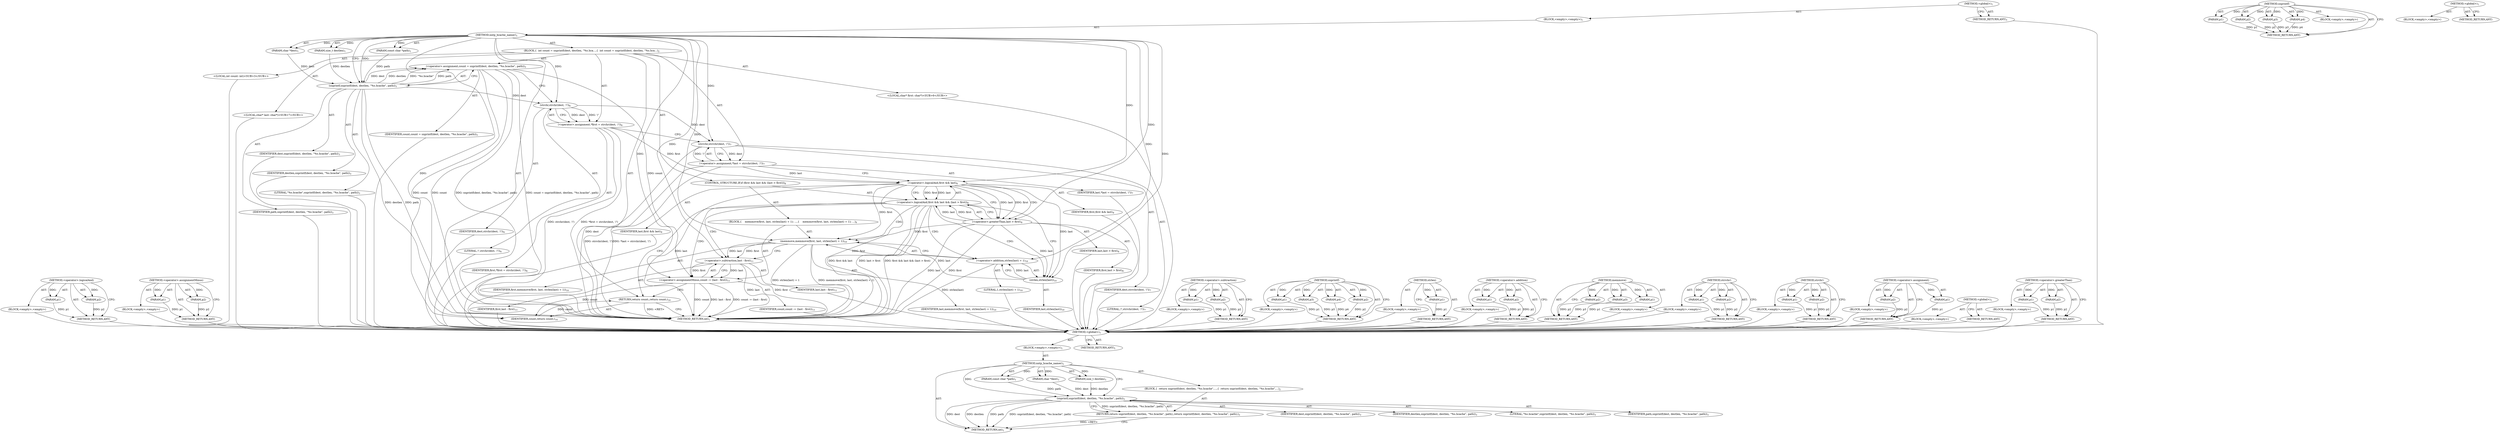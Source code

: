 digraph "&lt;operator&gt;.greaterThan" {
vulnerable_6 [label=<(METHOD,&lt;global&gt;)<SUB>1</SUB>>];
vulnerable_7 [label=<(BLOCK,&lt;empty&gt;,&lt;empty&gt;)<SUB>1</SUB>>];
vulnerable_8 [label=<(METHOD,nntp_hcache_namer)<SUB>1</SUB>>];
vulnerable_9 [label=<(PARAM,const char *path)<SUB>1</SUB>>];
vulnerable_10 [label=<(PARAM,char *dest)<SUB>1</SUB>>];
vulnerable_11 [label=<(PARAM,size_t destlen)<SUB>1</SUB>>];
vulnerable_12 [label=<(BLOCK,{
  return snprintf(dest, destlen, &quot;%s.hcache&quot;,...,{
  return snprintf(dest, destlen, &quot;%s.hcache&quot;,...)<SUB>2</SUB>>];
vulnerable_13 [label=<(RETURN,return snprintf(dest, destlen, &quot;%s.hcache&quot;, path);,return snprintf(dest, destlen, &quot;%s.hcache&quot;, path);)<SUB>3</SUB>>];
vulnerable_14 [label=<(snprintf,snprintf(dest, destlen, &quot;%s.hcache&quot;, path))<SUB>3</SUB>>];
vulnerable_15 [label=<(IDENTIFIER,dest,snprintf(dest, destlen, &quot;%s.hcache&quot;, path))<SUB>3</SUB>>];
vulnerable_16 [label=<(IDENTIFIER,destlen,snprintf(dest, destlen, &quot;%s.hcache&quot;, path))<SUB>3</SUB>>];
vulnerable_17 [label=<(LITERAL,&quot;%s.hcache&quot;,snprintf(dest, destlen, &quot;%s.hcache&quot;, path))<SUB>3</SUB>>];
vulnerable_18 [label=<(IDENTIFIER,path,snprintf(dest, destlen, &quot;%s.hcache&quot;, path))<SUB>3</SUB>>];
vulnerable_19 [label=<(METHOD_RETURN,int)<SUB>1</SUB>>];
vulnerable_21 [label=<(METHOD_RETURN,ANY)<SUB>1</SUB>>];
vulnerable_42 [label=<(METHOD,snprintf)>];
vulnerable_43 [label=<(PARAM,p1)>];
vulnerable_44 [label=<(PARAM,p2)>];
vulnerable_45 [label=<(PARAM,p3)>];
vulnerable_46 [label=<(PARAM,p4)>];
vulnerable_47 [label=<(BLOCK,&lt;empty&gt;,&lt;empty&gt;)>];
vulnerable_48 [label=<(METHOD_RETURN,ANY)>];
vulnerable_36 [label=<(METHOD,&lt;global&gt;)<SUB>1</SUB>>];
vulnerable_37 [label=<(BLOCK,&lt;empty&gt;,&lt;empty&gt;)>];
vulnerable_38 [label=<(METHOD_RETURN,ANY)>];
fixed_103 [label=<(METHOD,&lt;operator&gt;.logicalAnd)>];
fixed_104 [label=<(PARAM,p1)>];
fixed_105 [label=<(PARAM,p2)>];
fixed_106 [label=<(BLOCK,&lt;empty&gt;,&lt;empty&gt;)>];
fixed_107 [label=<(METHOD_RETURN,ANY)>];
fixed_128 [label=<(METHOD,&lt;operator&gt;.assignmentMinus)>];
fixed_129 [label=<(PARAM,p1)>];
fixed_130 [label=<(PARAM,p2)>];
fixed_131 [label=<(BLOCK,&lt;empty&gt;,&lt;empty&gt;)>];
fixed_132 [label=<(METHOD_RETURN,ANY)>];
fixed_6 [label=<(METHOD,&lt;global&gt;)<SUB>1</SUB>>];
fixed_7 [label=<(BLOCK,&lt;empty&gt;,&lt;empty&gt;)<SUB>1</SUB>>];
fixed_8 [label=<(METHOD,nntp_hcache_namer)<SUB>1</SUB>>];
fixed_9 [label=<(PARAM,const char *path)<SUB>1</SUB>>];
fixed_10 [label=<(PARAM,char *dest)<SUB>1</SUB>>];
fixed_11 [label=<(PARAM,size_t destlen)<SUB>1</SUB>>];
fixed_12 [label=<(BLOCK,{
  int count = snprintf(dest, destlen, &quot;%s.hca...,{
  int count = snprintf(dest, destlen, &quot;%s.hca...)<SUB>2</SUB>>];
fixed_13 [label="<(LOCAL,int count: int)<SUB>3</SUB>>"];
fixed_14 [label=<(&lt;operator&gt;.assignment,count = snprintf(dest, destlen, &quot;%s.hcache&quot;, path))<SUB>3</SUB>>];
fixed_15 [label=<(IDENTIFIER,count,count = snprintf(dest, destlen, &quot;%s.hcache&quot;, path))<SUB>3</SUB>>];
fixed_16 [label=<(snprintf,snprintf(dest, destlen, &quot;%s.hcache&quot;, path))<SUB>3</SUB>>];
fixed_17 [label=<(IDENTIFIER,dest,snprintf(dest, destlen, &quot;%s.hcache&quot;, path))<SUB>3</SUB>>];
fixed_18 [label=<(IDENTIFIER,destlen,snprintf(dest, destlen, &quot;%s.hcache&quot;, path))<SUB>3</SUB>>];
fixed_19 [label=<(LITERAL,&quot;%s.hcache&quot;,snprintf(dest, destlen, &quot;%s.hcache&quot;, path))<SUB>3</SUB>>];
fixed_20 [label=<(IDENTIFIER,path,snprintf(dest, destlen, &quot;%s.hcache&quot;, path))<SUB>3</SUB>>];
fixed_21 [label="<(LOCAL,char* first: char*)<SUB>6</SUB>>"];
fixed_22 [label=<(&lt;operator&gt;.assignment,*first = strchr(dest, '/'))<SUB>6</SUB>>];
fixed_23 [label=<(IDENTIFIER,first,*first = strchr(dest, '/'))<SUB>6</SUB>>];
fixed_24 [label=<(strchr,strchr(dest, '/'))<SUB>6</SUB>>];
fixed_25 [label=<(IDENTIFIER,dest,strchr(dest, '/'))<SUB>6</SUB>>];
fixed_26 [label=<(LITERAL,'/',strchr(dest, '/'))<SUB>6</SUB>>];
fixed_27 [label="<(LOCAL,char* last: char*)<SUB>7</SUB>>"];
fixed_28 [label=<(&lt;operator&gt;.assignment,*last = strrchr(dest, '/'))<SUB>7</SUB>>];
fixed_29 [label=<(IDENTIFIER,last,*last = strrchr(dest, '/'))<SUB>7</SUB>>];
fixed_30 [label=<(strrchr,strrchr(dest, '/'))<SUB>7</SUB>>];
fixed_31 [label=<(IDENTIFIER,dest,strrchr(dest, '/'))<SUB>7</SUB>>];
fixed_32 [label=<(LITERAL,'/',strrchr(dest, '/'))<SUB>7</SUB>>];
fixed_33 [label=<(CONTROL_STRUCTURE,IF,if (first &amp;&amp; last &amp;&amp; (last &gt; first)))<SUB>8</SUB>>];
fixed_34 [label=<(&lt;operator&gt;.logicalAnd,first &amp;&amp; last &amp;&amp; (last &gt; first))<SUB>8</SUB>>];
fixed_35 [label=<(&lt;operator&gt;.logicalAnd,first &amp;&amp; last)<SUB>8</SUB>>];
fixed_36 [label=<(IDENTIFIER,first,first &amp;&amp; last)<SUB>8</SUB>>];
fixed_37 [label=<(IDENTIFIER,last,first &amp;&amp; last)<SUB>8</SUB>>];
fixed_38 [label=<(&lt;operator&gt;.greaterThan,last &gt; first)<SUB>8</SUB>>];
fixed_39 [label=<(IDENTIFIER,last,last &gt; first)<SUB>8</SUB>>];
fixed_40 [label=<(IDENTIFIER,first,last &gt; first)<SUB>8</SUB>>];
fixed_41 [label=<(BLOCK,{
    memmove(first, last, strlen(last) + 1);
 ...,{
    memmove(first, last, strlen(last) + 1);
 ...)<SUB>9</SUB>>];
fixed_42 [label=<(memmove,memmove(first, last, strlen(last) + 1))<SUB>10</SUB>>];
fixed_43 [label=<(IDENTIFIER,first,memmove(first, last, strlen(last) + 1))<SUB>10</SUB>>];
fixed_44 [label=<(IDENTIFIER,last,memmove(first, last, strlen(last) + 1))<SUB>10</SUB>>];
fixed_45 [label=<(&lt;operator&gt;.addition,strlen(last) + 1)<SUB>10</SUB>>];
fixed_46 [label=<(strlen,strlen(last))<SUB>10</SUB>>];
fixed_47 [label=<(IDENTIFIER,last,strlen(last))<SUB>10</SUB>>];
fixed_48 [label=<(LITERAL,1,strlen(last) + 1)<SUB>10</SUB>>];
fixed_49 [label=<(&lt;operator&gt;.assignmentMinus,count -= (last - first))<SUB>11</SUB>>];
fixed_50 [label=<(IDENTIFIER,count,count -= (last - first))<SUB>11</SUB>>];
fixed_51 [label=<(&lt;operator&gt;.subtraction,last - first)<SUB>11</SUB>>];
fixed_52 [label=<(IDENTIFIER,last,last - first)<SUB>11</SUB>>];
fixed_53 [label=<(IDENTIFIER,first,last - first)<SUB>11</SUB>>];
fixed_54 [label=<(RETURN,return count;,return count;)<SUB>14</SUB>>];
fixed_55 [label=<(IDENTIFIER,count,return count;)<SUB>14</SUB>>];
fixed_56 [label=<(METHOD_RETURN,int)<SUB>1</SUB>>];
fixed_58 [label=<(METHOD_RETURN,ANY)<SUB>1</SUB>>];
fixed_133 [label=<(METHOD,&lt;operator&gt;.subtraction)>];
fixed_134 [label=<(PARAM,p1)>];
fixed_135 [label=<(PARAM,p2)>];
fixed_136 [label=<(BLOCK,&lt;empty&gt;,&lt;empty&gt;)>];
fixed_137 [label=<(METHOD_RETURN,ANY)>];
fixed_86 [label=<(METHOD,snprintf)>];
fixed_87 [label=<(PARAM,p1)>];
fixed_88 [label=<(PARAM,p2)>];
fixed_89 [label=<(PARAM,p3)>];
fixed_90 [label=<(PARAM,p4)>];
fixed_91 [label=<(BLOCK,&lt;empty&gt;,&lt;empty&gt;)>];
fixed_92 [label=<(METHOD_RETURN,ANY)>];
fixed_124 [label=<(METHOD,strlen)>];
fixed_125 [label=<(PARAM,p1)>];
fixed_126 [label=<(BLOCK,&lt;empty&gt;,&lt;empty&gt;)>];
fixed_127 [label=<(METHOD_RETURN,ANY)>];
fixed_119 [label=<(METHOD,&lt;operator&gt;.addition)>];
fixed_120 [label=<(PARAM,p1)>];
fixed_121 [label=<(PARAM,p2)>];
fixed_122 [label=<(BLOCK,&lt;empty&gt;,&lt;empty&gt;)>];
fixed_123 [label=<(METHOD_RETURN,ANY)>];
fixed_113 [label=<(METHOD,memmove)>];
fixed_114 [label=<(PARAM,p1)>];
fixed_115 [label=<(PARAM,p2)>];
fixed_116 [label=<(PARAM,p3)>];
fixed_117 [label=<(BLOCK,&lt;empty&gt;,&lt;empty&gt;)>];
fixed_118 [label=<(METHOD_RETURN,ANY)>];
fixed_98 [label=<(METHOD,strrchr)>];
fixed_99 [label=<(PARAM,p1)>];
fixed_100 [label=<(PARAM,p2)>];
fixed_101 [label=<(BLOCK,&lt;empty&gt;,&lt;empty&gt;)>];
fixed_102 [label=<(METHOD_RETURN,ANY)>];
fixed_93 [label=<(METHOD,strchr)>];
fixed_94 [label=<(PARAM,p1)>];
fixed_95 [label=<(PARAM,p2)>];
fixed_96 [label=<(BLOCK,&lt;empty&gt;,&lt;empty&gt;)>];
fixed_97 [label=<(METHOD_RETURN,ANY)>];
fixed_81 [label=<(METHOD,&lt;operator&gt;.assignment)>];
fixed_82 [label=<(PARAM,p1)>];
fixed_83 [label=<(PARAM,p2)>];
fixed_84 [label=<(BLOCK,&lt;empty&gt;,&lt;empty&gt;)>];
fixed_85 [label=<(METHOD_RETURN,ANY)>];
fixed_75 [label=<(METHOD,&lt;global&gt;)<SUB>1</SUB>>];
fixed_76 [label=<(BLOCK,&lt;empty&gt;,&lt;empty&gt;)>];
fixed_77 [label=<(METHOD_RETURN,ANY)>];
fixed_108 [label=<(METHOD,&lt;operator&gt;.greaterThan)>];
fixed_109 [label=<(PARAM,p1)>];
fixed_110 [label=<(PARAM,p2)>];
fixed_111 [label=<(BLOCK,&lt;empty&gt;,&lt;empty&gt;)>];
fixed_112 [label=<(METHOD_RETURN,ANY)>];
vulnerable_6 -> vulnerable_7  [key=0, label="AST: "];
vulnerable_6 -> vulnerable_21  [key=0, label="AST: "];
vulnerable_6 -> vulnerable_21  [key=1, label="CFG: "];
vulnerable_7 -> vulnerable_8  [key=0, label="AST: "];
vulnerable_8 -> vulnerable_9  [key=0, label="AST: "];
vulnerable_8 -> vulnerable_9  [key=1, label="DDG: "];
vulnerable_8 -> vulnerable_10  [key=0, label="AST: "];
vulnerable_8 -> vulnerable_10  [key=1, label="DDG: "];
vulnerable_8 -> vulnerable_11  [key=0, label="AST: "];
vulnerable_8 -> vulnerable_11  [key=1, label="DDG: "];
vulnerable_8 -> vulnerable_12  [key=0, label="AST: "];
vulnerable_8 -> vulnerable_19  [key=0, label="AST: "];
vulnerable_8 -> vulnerable_14  [key=0, label="CFG: "];
vulnerable_8 -> vulnerable_14  [key=1, label="DDG: "];
vulnerable_9 -> vulnerable_14  [key=0, label="DDG: path"];
vulnerable_10 -> vulnerable_14  [key=0, label="DDG: dest"];
vulnerable_11 -> vulnerable_14  [key=0, label="DDG: destlen"];
vulnerable_12 -> vulnerable_13  [key=0, label="AST: "];
vulnerable_13 -> vulnerable_14  [key=0, label="AST: "];
vulnerable_13 -> vulnerable_19  [key=0, label="CFG: "];
vulnerable_13 -> vulnerable_19  [key=1, label="DDG: &lt;RET&gt;"];
vulnerable_14 -> vulnerable_15  [key=0, label="AST: "];
vulnerable_14 -> vulnerable_16  [key=0, label="AST: "];
vulnerable_14 -> vulnerable_17  [key=0, label="AST: "];
vulnerable_14 -> vulnerable_18  [key=0, label="AST: "];
vulnerable_14 -> vulnerable_13  [key=0, label="CFG: "];
vulnerable_14 -> vulnerable_13  [key=1, label="DDG: snprintf(dest, destlen, &quot;%s.hcache&quot;, path)"];
vulnerable_14 -> vulnerable_19  [key=0, label="DDG: dest"];
vulnerable_14 -> vulnerable_19  [key=1, label="DDG: destlen"];
vulnerable_14 -> vulnerable_19  [key=2, label="DDG: path"];
vulnerable_14 -> vulnerable_19  [key=3, label="DDG: snprintf(dest, destlen, &quot;%s.hcache&quot;, path)"];
vulnerable_42 -> vulnerable_43  [key=0, label="AST: "];
vulnerable_42 -> vulnerable_43  [key=1, label="DDG: "];
vulnerable_42 -> vulnerable_47  [key=0, label="AST: "];
vulnerable_42 -> vulnerable_44  [key=0, label="AST: "];
vulnerable_42 -> vulnerable_44  [key=1, label="DDG: "];
vulnerable_42 -> vulnerable_48  [key=0, label="AST: "];
vulnerable_42 -> vulnerable_48  [key=1, label="CFG: "];
vulnerable_42 -> vulnerable_45  [key=0, label="AST: "];
vulnerable_42 -> vulnerable_45  [key=1, label="DDG: "];
vulnerable_42 -> vulnerable_46  [key=0, label="AST: "];
vulnerable_42 -> vulnerable_46  [key=1, label="DDG: "];
vulnerable_43 -> vulnerable_48  [key=0, label="DDG: p1"];
vulnerable_44 -> vulnerable_48  [key=0, label="DDG: p2"];
vulnerable_45 -> vulnerable_48  [key=0, label="DDG: p3"];
vulnerable_46 -> vulnerable_48  [key=0, label="DDG: p4"];
vulnerable_36 -> vulnerable_37  [key=0, label="AST: "];
vulnerable_36 -> vulnerable_38  [key=0, label="AST: "];
vulnerable_36 -> vulnerable_38  [key=1, label="CFG: "];
fixed_103 -> fixed_104  [key=0, label="AST: "];
fixed_103 -> fixed_104  [key=1, label="DDG: "];
fixed_103 -> fixed_106  [key=0, label="AST: "];
fixed_103 -> fixed_105  [key=0, label="AST: "];
fixed_103 -> fixed_105  [key=1, label="DDG: "];
fixed_103 -> fixed_107  [key=0, label="AST: "];
fixed_103 -> fixed_107  [key=1, label="CFG: "];
fixed_104 -> fixed_107  [key=0, label="DDG: p1"];
fixed_105 -> fixed_107  [key=0, label="DDG: p2"];
fixed_106 -> vulnerable_6  [key=0];
fixed_107 -> vulnerable_6  [key=0];
fixed_128 -> fixed_129  [key=0, label="AST: "];
fixed_128 -> fixed_129  [key=1, label="DDG: "];
fixed_128 -> fixed_131  [key=0, label="AST: "];
fixed_128 -> fixed_130  [key=0, label="AST: "];
fixed_128 -> fixed_130  [key=1, label="DDG: "];
fixed_128 -> fixed_132  [key=0, label="AST: "];
fixed_128 -> fixed_132  [key=1, label="CFG: "];
fixed_129 -> fixed_132  [key=0, label="DDG: p1"];
fixed_130 -> fixed_132  [key=0, label="DDG: p2"];
fixed_131 -> vulnerable_6  [key=0];
fixed_132 -> vulnerable_6  [key=0];
fixed_6 -> fixed_7  [key=0, label="AST: "];
fixed_6 -> fixed_58  [key=0, label="AST: "];
fixed_6 -> fixed_58  [key=1, label="CFG: "];
fixed_7 -> fixed_8  [key=0, label="AST: "];
fixed_8 -> fixed_9  [key=0, label="AST: "];
fixed_8 -> fixed_9  [key=1, label="DDG: "];
fixed_8 -> fixed_10  [key=0, label="AST: "];
fixed_8 -> fixed_10  [key=1, label="DDG: "];
fixed_8 -> fixed_11  [key=0, label="AST: "];
fixed_8 -> fixed_11  [key=1, label="DDG: "];
fixed_8 -> fixed_12  [key=0, label="AST: "];
fixed_8 -> fixed_56  [key=0, label="AST: "];
fixed_8 -> fixed_16  [key=0, label="CFG: "];
fixed_8 -> fixed_16  [key=1, label="DDG: "];
fixed_8 -> fixed_55  [key=0, label="DDG: "];
fixed_8 -> fixed_24  [key=0, label="DDG: "];
fixed_8 -> fixed_30  [key=0, label="DDG: "];
fixed_8 -> fixed_35  [key=0, label="DDG: "];
fixed_8 -> fixed_38  [key=0, label="DDG: "];
fixed_8 -> fixed_42  [key=0, label="DDG: "];
fixed_8 -> fixed_49  [key=0, label="DDG: "];
fixed_8 -> fixed_45  [key=0, label="DDG: "];
fixed_8 -> fixed_51  [key=0, label="DDG: "];
fixed_8 -> fixed_46  [key=0, label="DDG: "];
fixed_9 -> fixed_16  [key=0, label="DDG: path"];
fixed_10 -> fixed_16  [key=0, label="DDG: dest"];
fixed_11 -> fixed_16  [key=0, label="DDG: destlen"];
fixed_12 -> fixed_13  [key=0, label="AST: "];
fixed_12 -> fixed_14  [key=0, label="AST: "];
fixed_12 -> fixed_21  [key=0, label="AST: "];
fixed_12 -> fixed_22  [key=0, label="AST: "];
fixed_12 -> fixed_27  [key=0, label="AST: "];
fixed_12 -> fixed_28  [key=0, label="AST: "];
fixed_12 -> fixed_33  [key=0, label="AST: "];
fixed_12 -> fixed_54  [key=0, label="AST: "];
fixed_13 -> vulnerable_6  [key=0];
fixed_14 -> fixed_15  [key=0, label="AST: "];
fixed_14 -> fixed_16  [key=0, label="AST: "];
fixed_14 -> fixed_24  [key=0, label="CFG: "];
fixed_14 -> fixed_56  [key=0, label="DDG: count"];
fixed_14 -> fixed_56  [key=1, label="DDG: snprintf(dest, destlen, &quot;%s.hcache&quot;, path)"];
fixed_14 -> fixed_56  [key=2, label="DDG: count = snprintf(dest, destlen, &quot;%s.hcache&quot;, path)"];
fixed_14 -> fixed_55  [key=0, label="DDG: count"];
fixed_14 -> fixed_49  [key=0, label="DDG: count"];
fixed_15 -> vulnerable_6  [key=0];
fixed_16 -> fixed_17  [key=0, label="AST: "];
fixed_16 -> fixed_18  [key=0, label="AST: "];
fixed_16 -> fixed_19  [key=0, label="AST: "];
fixed_16 -> fixed_20  [key=0, label="AST: "];
fixed_16 -> fixed_14  [key=0, label="CFG: "];
fixed_16 -> fixed_14  [key=1, label="DDG: dest"];
fixed_16 -> fixed_14  [key=2, label="DDG: destlen"];
fixed_16 -> fixed_14  [key=3, label="DDG: &quot;%s.hcache&quot;"];
fixed_16 -> fixed_14  [key=4, label="DDG: path"];
fixed_16 -> fixed_56  [key=0, label="DDG: destlen"];
fixed_16 -> fixed_56  [key=1, label="DDG: path"];
fixed_16 -> fixed_24  [key=0, label="DDG: dest"];
fixed_17 -> vulnerable_6  [key=0];
fixed_18 -> vulnerable_6  [key=0];
fixed_19 -> vulnerable_6  [key=0];
fixed_20 -> vulnerable_6  [key=0];
fixed_21 -> vulnerable_6  [key=0];
fixed_22 -> fixed_23  [key=0, label="AST: "];
fixed_22 -> fixed_24  [key=0, label="AST: "];
fixed_22 -> fixed_30  [key=0, label="CFG: "];
fixed_22 -> fixed_56  [key=0, label="DDG: strchr(dest, '/')"];
fixed_22 -> fixed_56  [key=1, label="DDG: *first = strchr(dest, '/')"];
fixed_22 -> fixed_35  [key=0, label="DDG: first"];
fixed_23 -> vulnerable_6  [key=0];
fixed_24 -> fixed_25  [key=0, label="AST: "];
fixed_24 -> fixed_26  [key=0, label="AST: "];
fixed_24 -> fixed_22  [key=0, label="CFG: "];
fixed_24 -> fixed_22  [key=1, label="DDG: dest"];
fixed_24 -> fixed_22  [key=2, label="DDG: '/'"];
fixed_24 -> fixed_30  [key=0, label="DDG: dest"];
fixed_25 -> vulnerable_6  [key=0];
fixed_26 -> vulnerable_6  [key=0];
fixed_27 -> vulnerable_6  [key=0];
fixed_28 -> fixed_29  [key=0, label="AST: "];
fixed_28 -> fixed_30  [key=0, label="AST: "];
fixed_28 -> fixed_35  [key=0, label="CFG: "];
fixed_28 -> fixed_35  [key=1, label="DDG: last"];
fixed_28 -> fixed_56  [key=0, label="DDG: strrchr(dest, '/')"];
fixed_28 -> fixed_56  [key=1, label="DDG: *last = strrchr(dest, '/')"];
fixed_29 -> vulnerable_6  [key=0];
fixed_30 -> fixed_31  [key=0, label="AST: "];
fixed_30 -> fixed_32  [key=0, label="AST: "];
fixed_30 -> fixed_28  [key=0, label="CFG: "];
fixed_30 -> fixed_28  [key=1, label="DDG: dest"];
fixed_30 -> fixed_28  [key=2, label="DDG: '/'"];
fixed_30 -> fixed_56  [key=0, label="DDG: dest"];
fixed_31 -> vulnerable_6  [key=0];
fixed_32 -> vulnerable_6  [key=0];
fixed_33 -> fixed_34  [key=0, label="AST: "];
fixed_33 -> fixed_41  [key=0, label="AST: "];
fixed_34 -> fixed_35  [key=0, label="AST: "];
fixed_34 -> fixed_38  [key=0, label="AST: "];
fixed_34 -> fixed_46  [key=0, label="CFG: "];
fixed_34 -> fixed_46  [key=1, label="CDG: "];
fixed_34 -> fixed_54  [key=0, label="CFG: "];
fixed_34 -> fixed_56  [key=0, label="DDG: first &amp;&amp; last"];
fixed_34 -> fixed_56  [key=1, label="DDG: last &gt; first"];
fixed_34 -> fixed_56  [key=2, label="DDG: first &amp;&amp; last &amp;&amp; (last &gt; first)"];
fixed_34 -> fixed_49  [key=0, label="CDG: "];
fixed_34 -> fixed_42  [key=0, label="CDG: "];
fixed_34 -> fixed_51  [key=0, label="CDG: "];
fixed_34 -> fixed_45  [key=0, label="CDG: "];
fixed_35 -> fixed_36  [key=0, label="AST: "];
fixed_35 -> fixed_37  [key=0, label="AST: "];
fixed_35 -> fixed_34  [key=0, label="CFG: "];
fixed_35 -> fixed_34  [key=1, label="DDG: first"];
fixed_35 -> fixed_34  [key=2, label="DDG: last"];
fixed_35 -> fixed_38  [key=0, label="CFG: "];
fixed_35 -> fixed_38  [key=1, label="DDG: last"];
fixed_35 -> fixed_38  [key=2, label="DDG: first"];
fixed_35 -> fixed_38  [key=3, label="CDG: "];
fixed_35 -> fixed_56  [key=0, label="DDG: first"];
fixed_35 -> fixed_56  [key=1, label="DDG: last"];
fixed_35 -> fixed_42  [key=0, label="DDG: first"];
fixed_35 -> fixed_46  [key=0, label="DDG: last"];
fixed_36 -> vulnerable_6  [key=0];
fixed_37 -> vulnerable_6  [key=0];
fixed_38 -> fixed_39  [key=0, label="AST: "];
fixed_38 -> fixed_40  [key=0, label="AST: "];
fixed_38 -> fixed_34  [key=0, label="CFG: "];
fixed_38 -> fixed_34  [key=1, label="DDG: last"];
fixed_38 -> fixed_34  [key=2, label="DDG: first"];
fixed_38 -> fixed_56  [key=0, label="DDG: last"];
fixed_38 -> fixed_56  [key=1, label="DDG: first"];
fixed_38 -> fixed_42  [key=0, label="DDG: first"];
fixed_38 -> fixed_46  [key=0, label="DDG: last"];
fixed_39 -> vulnerable_6  [key=0];
fixed_40 -> vulnerable_6  [key=0];
fixed_41 -> fixed_42  [key=0, label="AST: "];
fixed_41 -> fixed_49  [key=0, label="AST: "];
fixed_42 -> fixed_43  [key=0, label="AST: "];
fixed_42 -> fixed_44  [key=0, label="AST: "];
fixed_42 -> fixed_45  [key=0, label="AST: "];
fixed_42 -> fixed_51  [key=0, label="CFG: "];
fixed_42 -> fixed_51  [key=1, label="DDG: last"];
fixed_42 -> fixed_51  [key=2, label="DDG: first"];
fixed_42 -> fixed_56  [key=0, label="DDG: strlen(last) + 1"];
fixed_42 -> fixed_56  [key=1, label="DDG: memmove(first, last, strlen(last) + 1)"];
fixed_43 -> vulnerable_6  [key=0];
fixed_44 -> vulnerable_6  [key=0];
fixed_45 -> fixed_46  [key=0, label="AST: "];
fixed_45 -> fixed_48  [key=0, label="AST: "];
fixed_45 -> fixed_42  [key=0, label="CFG: "];
fixed_45 -> fixed_56  [key=0, label="DDG: strlen(last)"];
fixed_46 -> fixed_47  [key=0, label="AST: "];
fixed_46 -> fixed_45  [key=0, label="CFG: "];
fixed_46 -> fixed_45  [key=1, label="DDG: last"];
fixed_46 -> fixed_42  [key=0, label="DDG: last"];
fixed_47 -> vulnerable_6  [key=0];
fixed_48 -> vulnerable_6  [key=0];
fixed_49 -> fixed_50  [key=0, label="AST: "];
fixed_49 -> fixed_51  [key=0, label="AST: "];
fixed_49 -> fixed_54  [key=0, label="CFG: "];
fixed_49 -> fixed_56  [key=0, label="DDG: count"];
fixed_49 -> fixed_56  [key=1, label="DDG: last - first"];
fixed_49 -> fixed_56  [key=2, label="DDG: count -= (last - first)"];
fixed_49 -> fixed_55  [key=0, label="DDG: count"];
fixed_50 -> vulnerable_6  [key=0];
fixed_51 -> fixed_52  [key=0, label="AST: "];
fixed_51 -> fixed_53  [key=0, label="AST: "];
fixed_51 -> fixed_49  [key=0, label="CFG: "];
fixed_51 -> fixed_49  [key=1, label="DDG: last"];
fixed_51 -> fixed_49  [key=2, label="DDG: first"];
fixed_51 -> fixed_56  [key=0, label="DDG: last"];
fixed_51 -> fixed_56  [key=1, label="DDG: first"];
fixed_52 -> vulnerable_6  [key=0];
fixed_53 -> vulnerable_6  [key=0];
fixed_54 -> fixed_55  [key=0, label="AST: "];
fixed_54 -> fixed_56  [key=0, label="CFG: "];
fixed_54 -> fixed_56  [key=1, label="DDG: &lt;RET&gt;"];
fixed_55 -> fixed_54  [key=0, label="DDG: count"];
fixed_56 -> vulnerable_6  [key=0];
fixed_58 -> vulnerable_6  [key=0];
fixed_133 -> fixed_134  [key=0, label="AST: "];
fixed_133 -> fixed_134  [key=1, label="DDG: "];
fixed_133 -> fixed_136  [key=0, label="AST: "];
fixed_133 -> fixed_135  [key=0, label="AST: "];
fixed_133 -> fixed_135  [key=1, label="DDG: "];
fixed_133 -> fixed_137  [key=0, label="AST: "];
fixed_133 -> fixed_137  [key=1, label="CFG: "];
fixed_134 -> fixed_137  [key=0, label="DDG: p1"];
fixed_135 -> fixed_137  [key=0, label="DDG: p2"];
fixed_136 -> vulnerable_6  [key=0];
fixed_137 -> vulnerable_6  [key=0];
fixed_86 -> fixed_87  [key=0, label="AST: "];
fixed_86 -> fixed_87  [key=1, label="DDG: "];
fixed_86 -> fixed_91  [key=0, label="AST: "];
fixed_86 -> fixed_88  [key=0, label="AST: "];
fixed_86 -> fixed_88  [key=1, label="DDG: "];
fixed_86 -> fixed_92  [key=0, label="AST: "];
fixed_86 -> fixed_92  [key=1, label="CFG: "];
fixed_86 -> fixed_89  [key=0, label="AST: "];
fixed_86 -> fixed_89  [key=1, label="DDG: "];
fixed_86 -> fixed_90  [key=0, label="AST: "];
fixed_86 -> fixed_90  [key=1, label="DDG: "];
fixed_87 -> fixed_92  [key=0, label="DDG: p1"];
fixed_88 -> fixed_92  [key=0, label="DDG: p2"];
fixed_89 -> fixed_92  [key=0, label="DDG: p3"];
fixed_90 -> fixed_92  [key=0, label="DDG: p4"];
fixed_91 -> vulnerable_6  [key=0];
fixed_92 -> vulnerable_6  [key=0];
fixed_124 -> fixed_125  [key=0, label="AST: "];
fixed_124 -> fixed_125  [key=1, label="DDG: "];
fixed_124 -> fixed_126  [key=0, label="AST: "];
fixed_124 -> fixed_127  [key=0, label="AST: "];
fixed_124 -> fixed_127  [key=1, label="CFG: "];
fixed_125 -> fixed_127  [key=0, label="DDG: p1"];
fixed_126 -> vulnerable_6  [key=0];
fixed_127 -> vulnerable_6  [key=0];
fixed_119 -> fixed_120  [key=0, label="AST: "];
fixed_119 -> fixed_120  [key=1, label="DDG: "];
fixed_119 -> fixed_122  [key=0, label="AST: "];
fixed_119 -> fixed_121  [key=0, label="AST: "];
fixed_119 -> fixed_121  [key=1, label="DDG: "];
fixed_119 -> fixed_123  [key=0, label="AST: "];
fixed_119 -> fixed_123  [key=1, label="CFG: "];
fixed_120 -> fixed_123  [key=0, label="DDG: p1"];
fixed_121 -> fixed_123  [key=0, label="DDG: p2"];
fixed_122 -> vulnerable_6  [key=0];
fixed_123 -> vulnerable_6  [key=0];
fixed_113 -> fixed_114  [key=0, label="AST: "];
fixed_113 -> fixed_114  [key=1, label="DDG: "];
fixed_113 -> fixed_117  [key=0, label="AST: "];
fixed_113 -> fixed_115  [key=0, label="AST: "];
fixed_113 -> fixed_115  [key=1, label="DDG: "];
fixed_113 -> fixed_118  [key=0, label="AST: "];
fixed_113 -> fixed_118  [key=1, label="CFG: "];
fixed_113 -> fixed_116  [key=0, label="AST: "];
fixed_113 -> fixed_116  [key=1, label="DDG: "];
fixed_114 -> fixed_118  [key=0, label="DDG: p1"];
fixed_115 -> fixed_118  [key=0, label="DDG: p2"];
fixed_116 -> fixed_118  [key=0, label="DDG: p3"];
fixed_117 -> vulnerable_6  [key=0];
fixed_118 -> vulnerable_6  [key=0];
fixed_98 -> fixed_99  [key=0, label="AST: "];
fixed_98 -> fixed_99  [key=1, label="DDG: "];
fixed_98 -> fixed_101  [key=0, label="AST: "];
fixed_98 -> fixed_100  [key=0, label="AST: "];
fixed_98 -> fixed_100  [key=1, label="DDG: "];
fixed_98 -> fixed_102  [key=0, label="AST: "];
fixed_98 -> fixed_102  [key=1, label="CFG: "];
fixed_99 -> fixed_102  [key=0, label="DDG: p1"];
fixed_100 -> fixed_102  [key=0, label="DDG: p2"];
fixed_101 -> vulnerable_6  [key=0];
fixed_102 -> vulnerable_6  [key=0];
fixed_93 -> fixed_94  [key=0, label="AST: "];
fixed_93 -> fixed_94  [key=1, label="DDG: "];
fixed_93 -> fixed_96  [key=0, label="AST: "];
fixed_93 -> fixed_95  [key=0, label="AST: "];
fixed_93 -> fixed_95  [key=1, label="DDG: "];
fixed_93 -> fixed_97  [key=0, label="AST: "];
fixed_93 -> fixed_97  [key=1, label="CFG: "];
fixed_94 -> fixed_97  [key=0, label="DDG: p1"];
fixed_95 -> fixed_97  [key=0, label="DDG: p2"];
fixed_96 -> vulnerable_6  [key=0];
fixed_97 -> vulnerable_6  [key=0];
fixed_81 -> fixed_82  [key=0, label="AST: "];
fixed_81 -> fixed_82  [key=1, label="DDG: "];
fixed_81 -> fixed_84  [key=0, label="AST: "];
fixed_81 -> fixed_83  [key=0, label="AST: "];
fixed_81 -> fixed_83  [key=1, label="DDG: "];
fixed_81 -> fixed_85  [key=0, label="AST: "];
fixed_81 -> fixed_85  [key=1, label="CFG: "];
fixed_82 -> fixed_85  [key=0, label="DDG: p1"];
fixed_83 -> fixed_85  [key=0, label="DDG: p2"];
fixed_84 -> vulnerable_6  [key=0];
fixed_85 -> vulnerable_6  [key=0];
fixed_75 -> fixed_76  [key=0, label="AST: "];
fixed_75 -> fixed_77  [key=0, label="AST: "];
fixed_75 -> fixed_77  [key=1, label="CFG: "];
fixed_76 -> vulnerable_6  [key=0];
fixed_77 -> vulnerable_6  [key=0];
fixed_108 -> fixed_109  [key=0, label="AST: "];
fixed_108 -> fixed_109  [key=1, label="DDG: "];
fixed_108 -> fixed_111  [key=0, label="AST: "];
fixed_108 -> fixed_110  [key=0, label="AST: "];
fixed_108 -> fixed_110  [key=1, label="DDG: "];
fixed_108 -> fixed_112  [key=0, label="AST: "];
fixed_108 -> fixed_112  [key=1, label="CFG: "];
fixed_109 -> fixed_112  [key=0, label="DDG: p1"];
fixed_110 -> fixed_112  [key=0, label="DDG: p2"];
fixed_111 -> vulnerable_6  [key=0];
fixed_112 -> vulnerable_6  [key=0];
}
